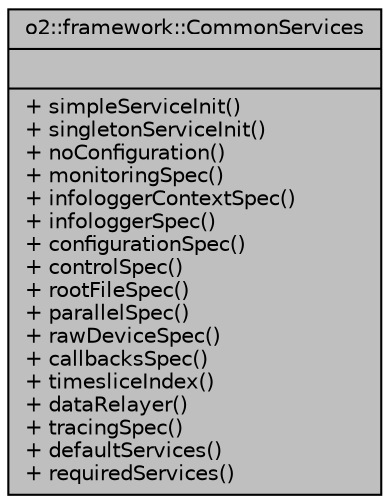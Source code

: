 digraph "o2::framework::CommonServices"
{
 // INTERACTIVE_SVG=YES
  bgcolor="transparent";
  edge [fontname="Helvetica",fontsize="10",labelfontname="Helvetica",labelfontsize="10"];
  node [fontname="Helvetica",fontsize="10",shape=record];
  Node1 [label="{o2::framework::CommonServices\n||+ simpleServiceInit()\l+ singletonServiceInit()\l+ noConfiguration()\l+ monitoringSpec()\l+ infologgerContextSpec()\l+ infologgerSpec()\l+ configurationSpec()\l+ controlSpec()\l+ rootFileSpec()\l+ parallelSpec()\l+ rawDeviceSpec()\l+ callbacksSpec()\l+ timesliceIndex()\l+ dataRelayer()\l+ tracingSpec()\l+ defaultServices()\l+ requiredServices()\l}",height=0.2,width=0.4,color="black", fillcolor="grey75", style="filled", fontcolor="black"];
}
